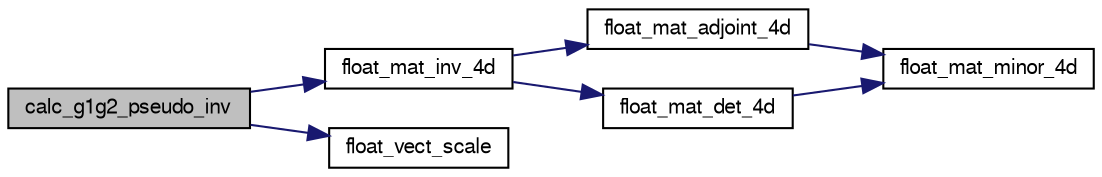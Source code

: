 digraph "calc_g1g2_pseudo_inv"
{
  edge [fontname="FreeSans",fontsize="10",labelfontname="FreeSans",labelfontsize="10"];
  node [fontname="FreeSans",fontsize="10",shape=record];
  rankdir="LR";
  Node1 [label="calc_g1g2_pseudo_inv",height=0.2,width=0.4,color="black", fillcolor="grey75", style="filled", fontcolor="black"];
  Node1 -> Node2 [color="midnightblue",fontsize="10",style="solid",fontname="FreeSans"];
  Node2 [label="float_mat_inv_4d",height=0.2,width=0.4,color="black", fillcolor="white", style="filled",URL="$group__math__algebra__float.html#ga8fc6504d00671bdbbf033500cab3dcba",tooltip="4x4 Matrix inverse "];
  Node2 -> Node3 [color="midnightblue",fontsize="10",style="solid",fontname="FreeSans"];
  Node3 [label="float_mat_adjoint_4d",height=0.2,width=0.4,color="black", fillcolor="white", style="filled",URL="$pprz__algebra__float_8c.html#a4a0f9e4adc09ae94e619fc321e4c507a"];
  Node3 -> Node4 [color="midnightblue",fontsize="10",style="solid",fontname="FreeSans"];
  Node4 [label="float_mat_minor_4d",height=0.2,width=0.4,color="black", fillcolor="white", style="filled",URL="$pprz__algebra__float_8c.html#a9548a6e86b1b1a10e62a2ec6ec6dc6bb"];
  Node2 -> Node5 [color="midnightblue",fontsize="10",style="solid",fontname="FreeSans"];
  Node5 [label="float_mat_det_4d",height=0.2,width=0.4,color="black", fillcolor="white", style="filled",URL="$pprz__algebra__float_8c.html#afe251607fd1c74899ec4bc3b07e99740"];
  Node5 -> Node4 [color="midnightblue",fontsize="10",style="solid",fontname="FreeSans"];
  Node1 -> Node6 [color="midnightblue",fontsize="10",style="solid",fontname="FreeSans"];
  Node6 [label="float_vect_scale",height=0.2,width=0.4,color="black", fillcolor="white", style="filled",URL="$group__math__algebra__float.html#ga5414ddf453898006f97d7d5af12795e4",tooltip="a *= s "];
}
